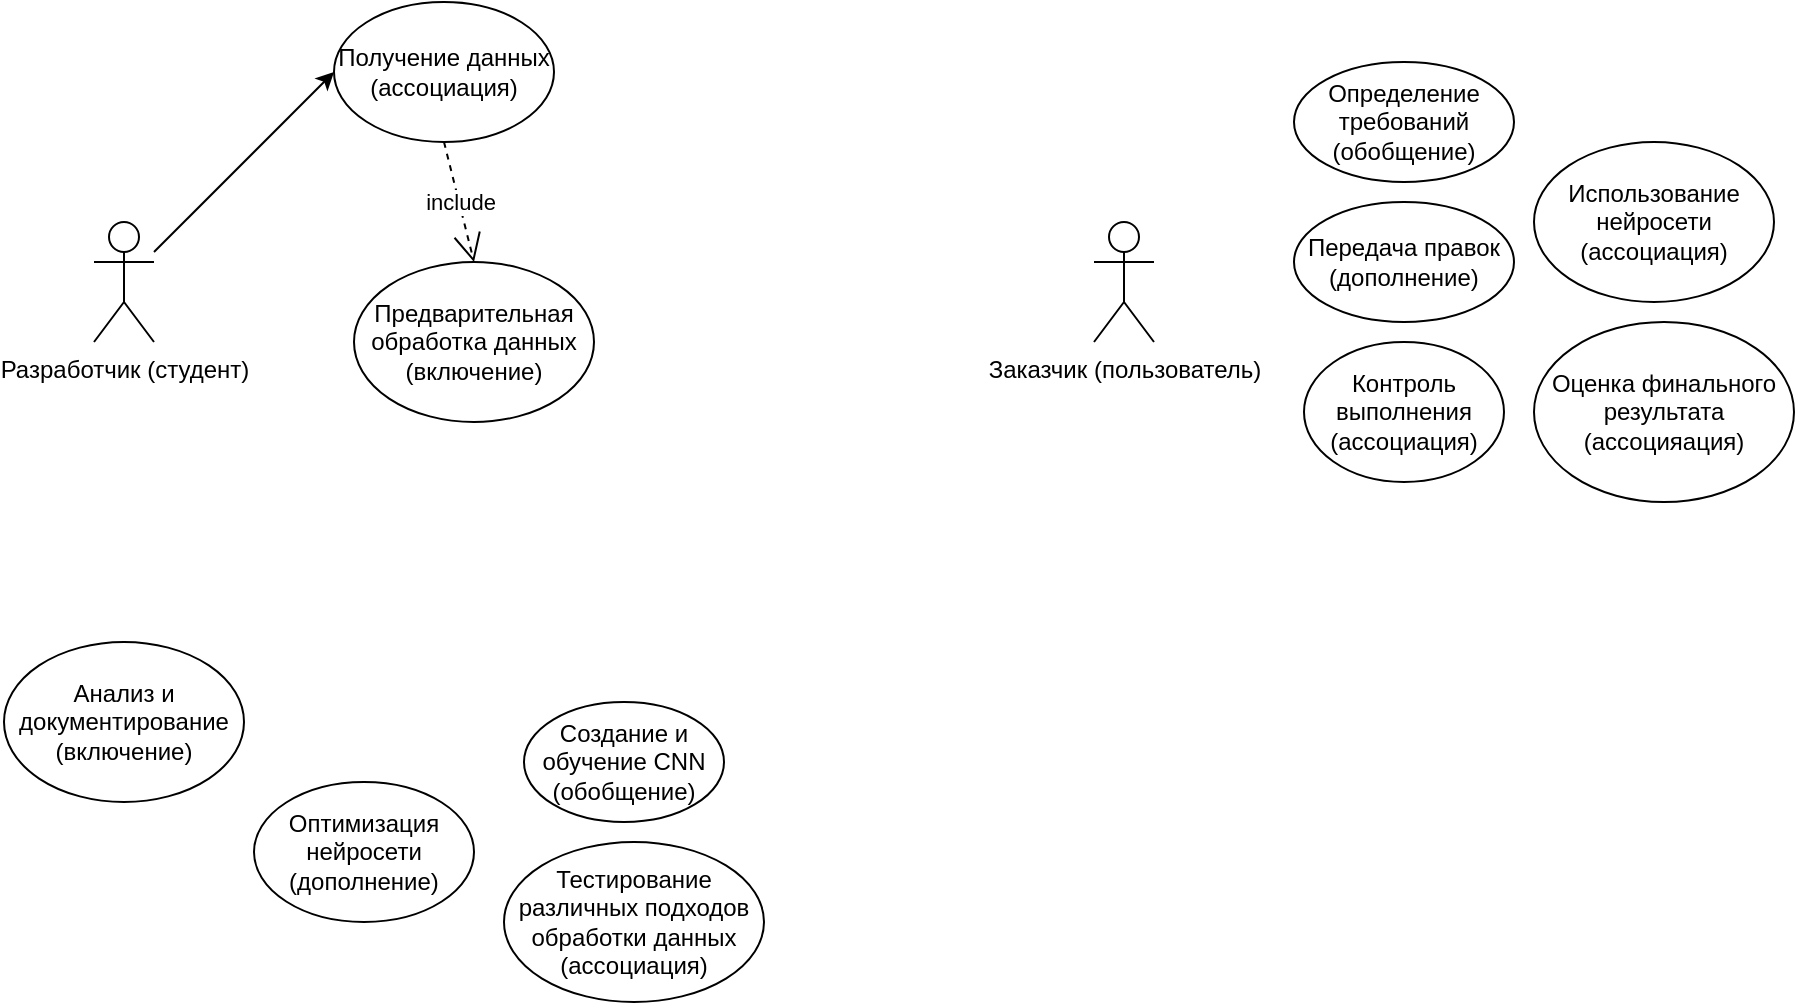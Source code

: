 <mxfile version="24.7.16">
  <diagram name="Page-1" id="-7tjcVAmIYbdqBIuaYrv">
    <mxGraphModel dx="1024" dy="553" grid="1" gridSize="10" guides="1" tooltips="1" connect="1" arrows="1" fold="1" page="1" pageScale="1" pageWidth="850" pageHeight="1100" math="0" shadow="0">
      <root>
        <mxCell id="0" />
        <mxCell id="1" parent="0" />
        <mxCell id="_rtThs-0a219x_62ZRaR-38" value="&lt;div&gt;Разработчик (студент)&lt;br&gt;&lt;/div&gt;&lt;div&gt;&lt;br&gt;&lt;/div&gt;" style="shape=umlActor;verticalLabelPosition=bottom;verticalAlign=top;html=1;outlineConnect=0;" vertex="1" parent="1">
          <mxGeometry x="80" y="150" width="30" height="60" as="geometry" />
        </mxCell>
        <mxCell id="_rtThs-0a219x_62ZRaR-39" value="&lt;div&gt;Получение данных (ассоциация)&lt;/div&gt;" style="ellipse;whiteSpace=wrap;html=1;" vertex="1" parent="1">
          <mxGeometry x="200" y="40" width="110" height="70" as="geometry" />
        </mxCell>
        <mxCell id="_rtThs-0a219x_62ZRaR-41" value="&lt;div&gt;Предварительная обработка данных (включение) &lt;br&gt;&lt;/div&gt;" style="ellipse;whiteSpace=wrap;html=1;" vertex="1" parent="1">
          <mxGeometry x="210" y="170" width="120" height="80" as="geometry" />
        </mxCell>
        <mxCell id="_rtThs-0a219x_62ZRaR-43" value="&lt;div&gt;Создание и обучение CNN (обобщение)&lt;br&gt;&lt;/div&gt;" style="ellipse;whiteSpace=wrap;html=1;" vertex="1" parent="1">
          <mxGeometry x="295" y="390" width="100" height="60" as="geometry" />
        </mxCell>
        <mxCell id="_rtThs-0a219x_62ZRaR-44" value="Оптимизация нейросети (дополнение)" style="ellipse;whiteSpace=wrap;html=1;" vertex="1" parent="1">
          <mxGeometry x="160" y="430" width="110" height="70" as="geometry" />
        </mxCell>
        <mxCell id="_rtThs-0a219x_62ZRaR-45" value="Тестирование различных подходов обработки данных (ассоциация)" style="ellipse;whiteSpace=wrap;html=1;" vertex="1" parent="1">
          <mxGeometry x="285" y="460" width="130" height="80" as="geometry" />
        </mxCell>
        <mxCell id="_rtThs-0a219x_62ZRaR-46" value="Анализ и документирование (включение)" style="ellipse;whiteSpace=wrap;html=1;" vertex="1" parent="1">
          <mxGeometry x="35" y="360" width="120" height="80" as="geometry" />
        </mxCell>
        <mxCell id="_rtThs-0a219x_62ZRaR-48" value="&lt;div&gt;Заказчик (пользователь)&lt;/div&gt;" style="shape=umlActor;verticalLabelPosition=bottom;verticalAlign=top;html=1;outlineConnect=0;" vertex="1" parent="1">
          <mxGeometry x="580" y="150" width="30" height="60" as="geometry" />
        </mxCell>
        <mxCell id="_rtThs-0a219x_62ZRaR-49" value="Определение требований (обобщение)" style="ellipse;whiteSpace=wrap;html=1;" vertex="1" parent="1">
          <mxGeometry x="680" y="70" width="110" height="60" as="geometry" />
        </mxCell>
        <mxCell id="_rtThs-0a219x_62ZRaR-50" value="Передача правок (дополнение)" style="ellipse;whiteSpace=wrap;html=1;" vertex="1" parent="1">
          <mxGeometry x="680" y="140" width="110" height="60" as="geometry" />
        </mxCell>
        <mxCell id="_rtThs-0a219x_62ZRaR-51" value="Контроль выполнения (ассоциация)" style="ellipse;whiteSpace=wrap;html=1;" vertex="1" parent="1">
          <mxGeometry x="685" y="210" width="100" height="70" as="geometry" />
        </mxCell>
        <mxCell id="_rtThs-0a219x_62ZRaR-52" value="Оценка финального результата (ассоцияация)" style="ellipse;whiteSpace=wrap;html=1;" vertex="1" parent="1">
          <mxGeometry x="800" y="200" width="130" height="90" as="geometry" />
        </mxCell>
        <mxCell id="_rtThs-0a219x_62ZRaR-53" value="Использование нейросети (ассоциация)" style="ellipse;whiteSpace=wrap;html=1;" vertex="1" parent="1">
          <mxGeometry x="800" y="110" width="120" height="80" as="geometry" />
        </mxCell>
        <mxCell id="_rtThs-0a219x_62ZRaR-60" value="" style="endArrow=classic;html=1;rounded=0;entryX=0;entryY=0.5;entryDx=0;entryDy=0;" edge="1" parent="1" source="_rtThs-0a219x_62ZRaR-38" target="_rtThs-0a219x_62ZRaR-39">
          <mxGeometry width="50" height="50" relative="1" as="geometry">
            <mxPoint x="450" y="290" as="sourcePoint" />
            <mxPoint x="500" y="240" as="targetPoint" />
          </mxGeometry>
        </mxCell>
        <mxCell id="_rtThs-0a219x_62ZRaR-68" value="include" style="endArrow=open;endSize=12;dashed=1;html=1;rounded=0;exitX=0.5;exitY=1;exitDx=0;exitDy=0;entryX=0.5;entryY=0;entryDx=0;entryDy=0;" edge="1" parent="1" source="_rtThs-0a219x_62ZRaR-39" target="_rtThs-0a219x_62ZRaR-41">
          <mxGeometry width="160" relative="1" as="geometry">
            <mxPoint x="390" y="260" as="sourcePoint" />
            <mxPoint x="550" y="260" as="targetPoint" />
          </mxGeometry>
        </mxCell>
      </root>
    </mxGraphModel>
  </diagram>
</mxfile>
